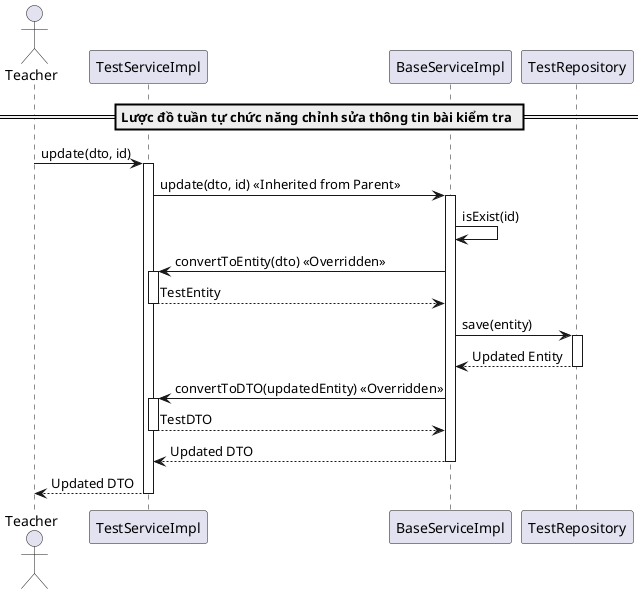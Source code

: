 @startuml updateTest
actor Teacher
participant "TestServiceImpl" as TestService
participant "BaseServiceImpl" as BaseService
participant "TestRepository" as Repository

== Lược đồ tuần tự chức năng chỉnh sửa thông tin bài kiểm tra ==
Teacher -> TestService: update(dto, id)
activate TestService

TestService -> BaseService: update(dto, id) << Inherited from Parent >>
activate BaseService

BaseService -> BaseService: isExist(id)
BaseService -> TestService: convertToEntity(dto) << Overridden >>
activate TestService
TestService --> BaseService: TestEntity
deactivate TestService

BaseService -> Repository: save(entity)
activate Repository
Repository --> BaseService: Updated Entity
deactivate Repository

BaseService -> TestService: convertToDTO(updatedEntity) << Overridden >>
activate TestService
TestService --> BaseService: TestDTO
deactivate TestService

BaseService --> TestService: Updated DTO
deactivate BaseService

TestService --> Teacher: Updated DTO
deactivate TestService

@enduml
